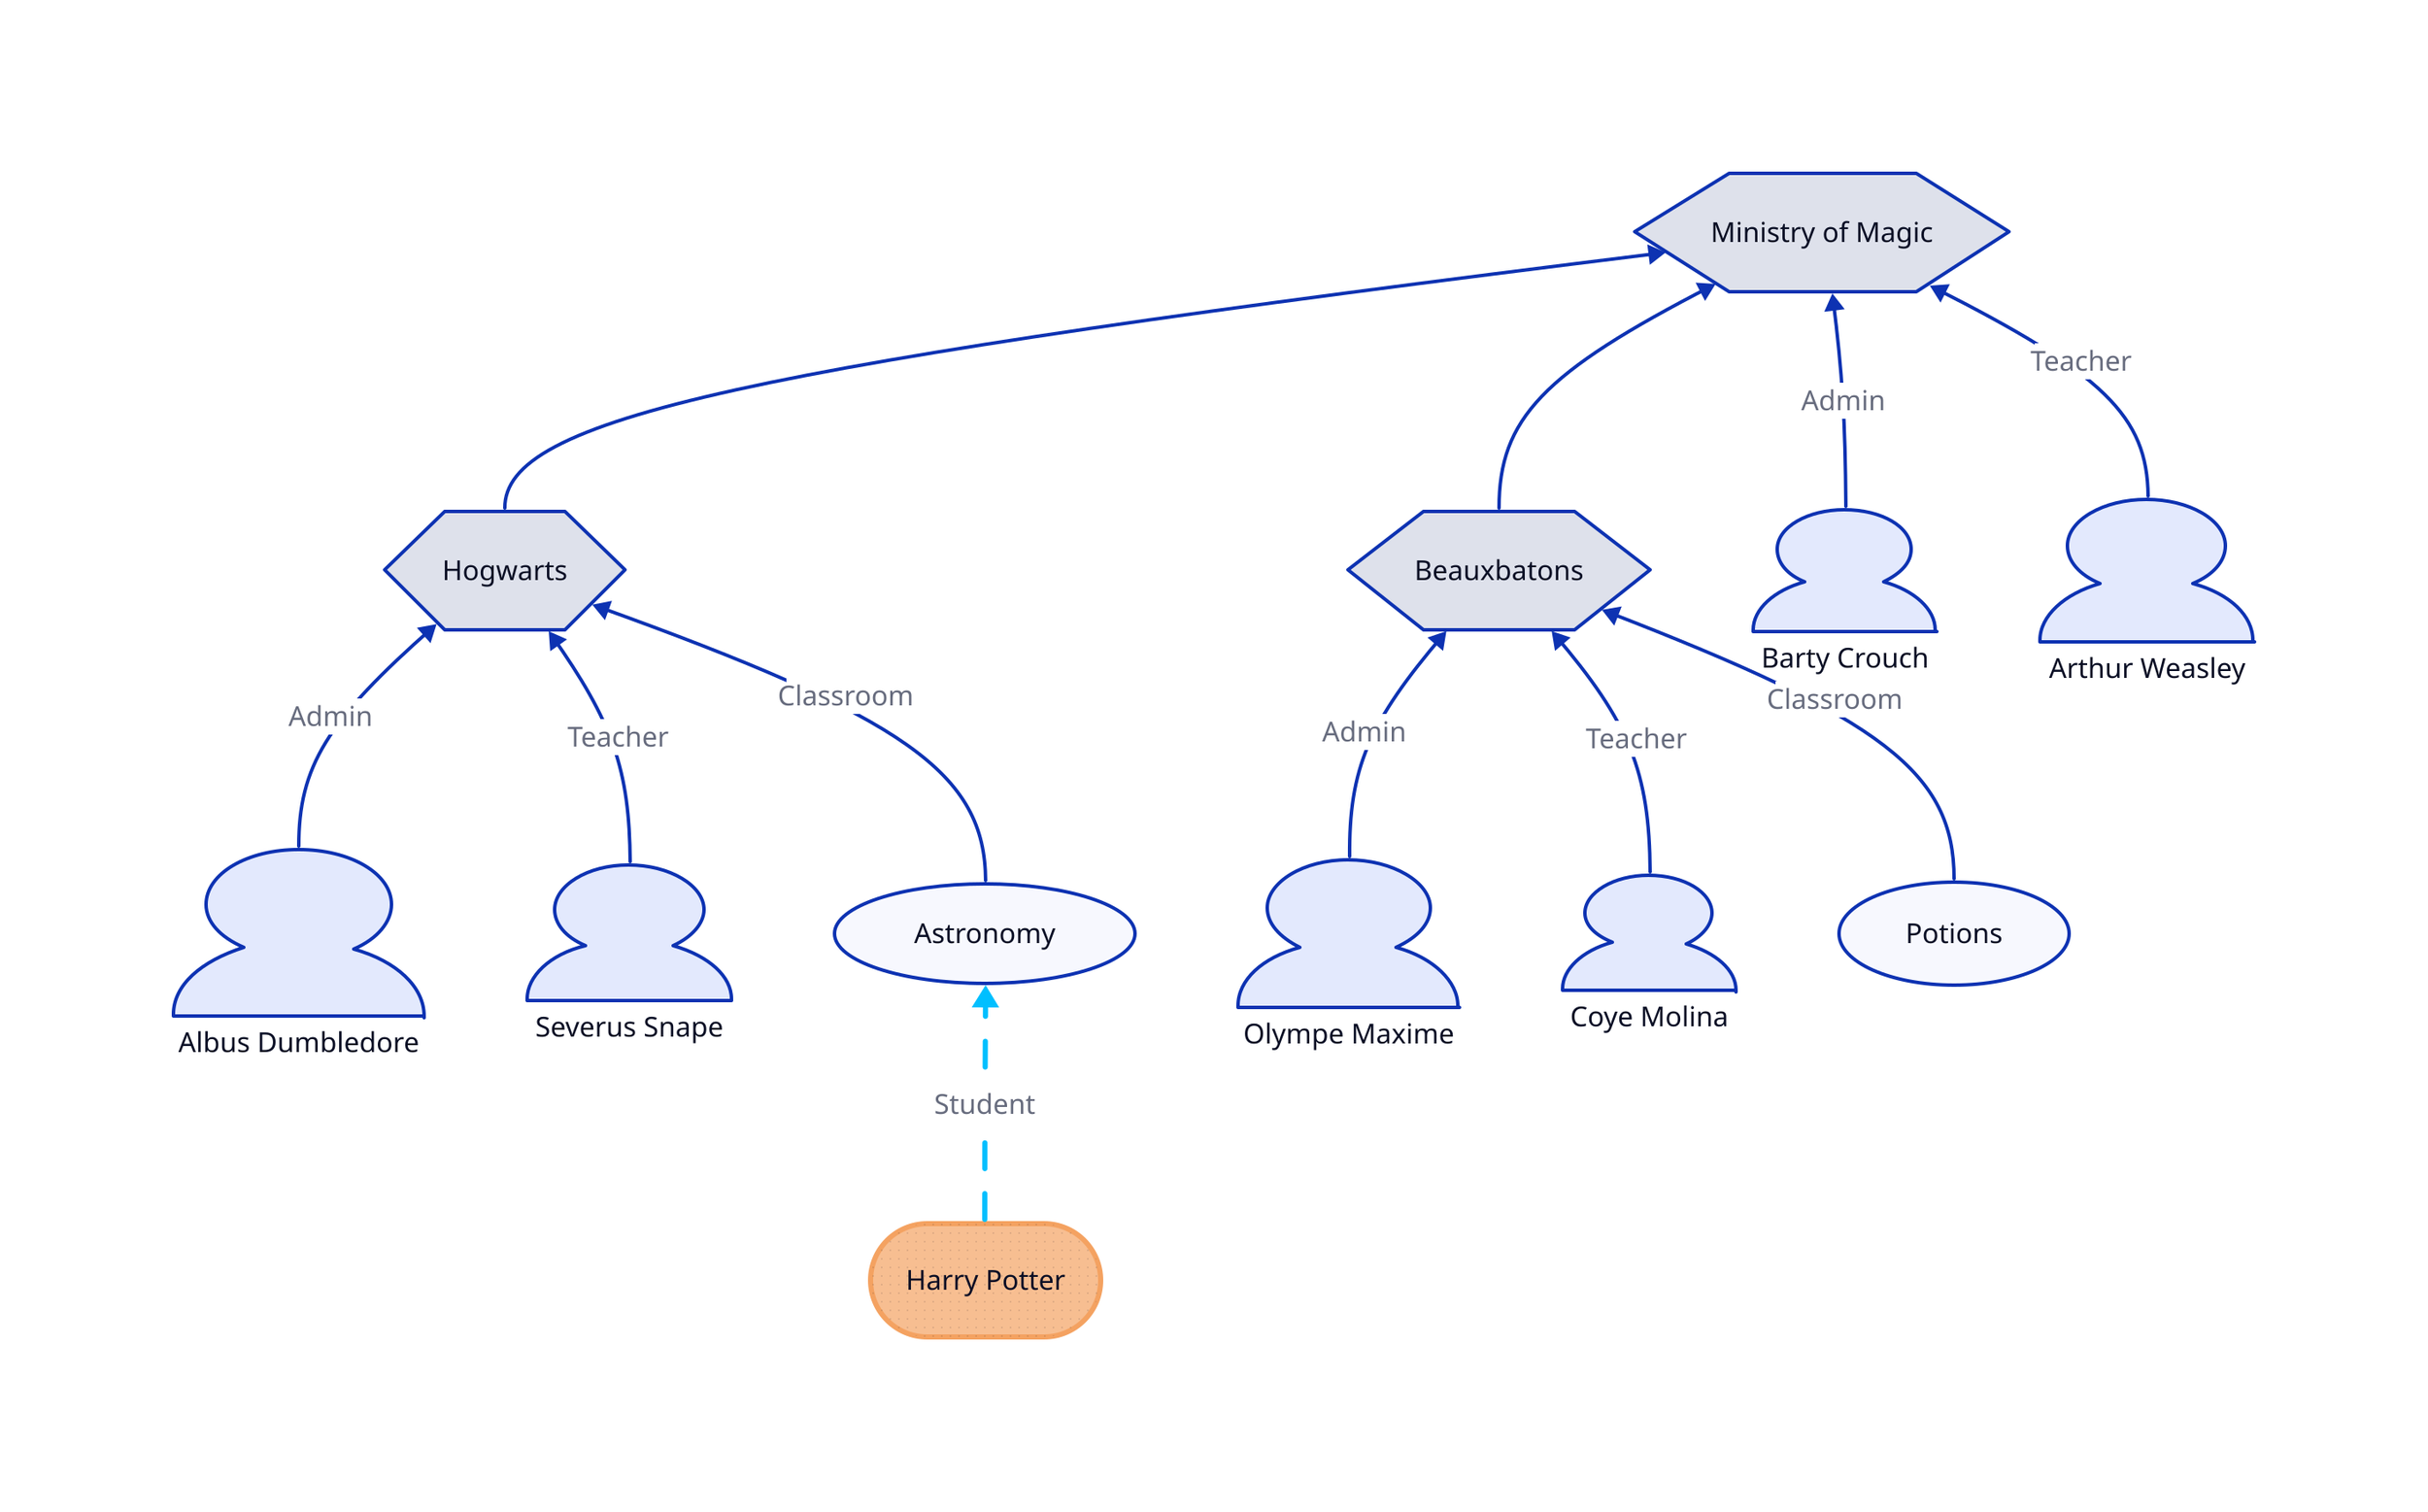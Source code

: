 direction: up

ministry: Ministry of Magic {
  shape: hexagon
}
hogwarts: Hogwarts {
  shape: hexagon
}
beauxbatons: Beauxbatons {
  shape: hexagon
}

hogwarts -> ministry
beauxbatons -> ministry

crouch: Barty Crouch {
  shape: person
}

weasley: Arthur Weasley {
  shape: person
}

crouch -> ministry: Admin
weasley -> ministry: Teacher

dumbledore: Albus Dumbledore {
  shape: person
}

snape: Severus Snape {
  shape: person
}

dumbledore -> hogwarts: Admin
snape -> hogwarts: Teacher

maxime: Olympe Maxime {
  shape: person
}

molina: Coye Molina {
  shape: person
}

maxime -> beauxbatons: Admin
molina -> beauxbatons: Teacher

################
## CLASSROOMS ##
################

astronomy: Astronomy {
  shape: oval
}
astronomy -> hogwarts: Classroom

potions: Potions {
  shape: oval
}
potions -> beauxbatons: Classroom

harry: Harry Potter {
  style: {
    border-radius: 999
    stroke-width: 3
    stroke: "#f4a261"
    fill: "#f7be91"
    fill-pattern: dots
  }
}
harry -> astronomy: Student {
  style: {
    animated: true
    stroke: deepskyblue
    stroke-width: 3
  }
}
